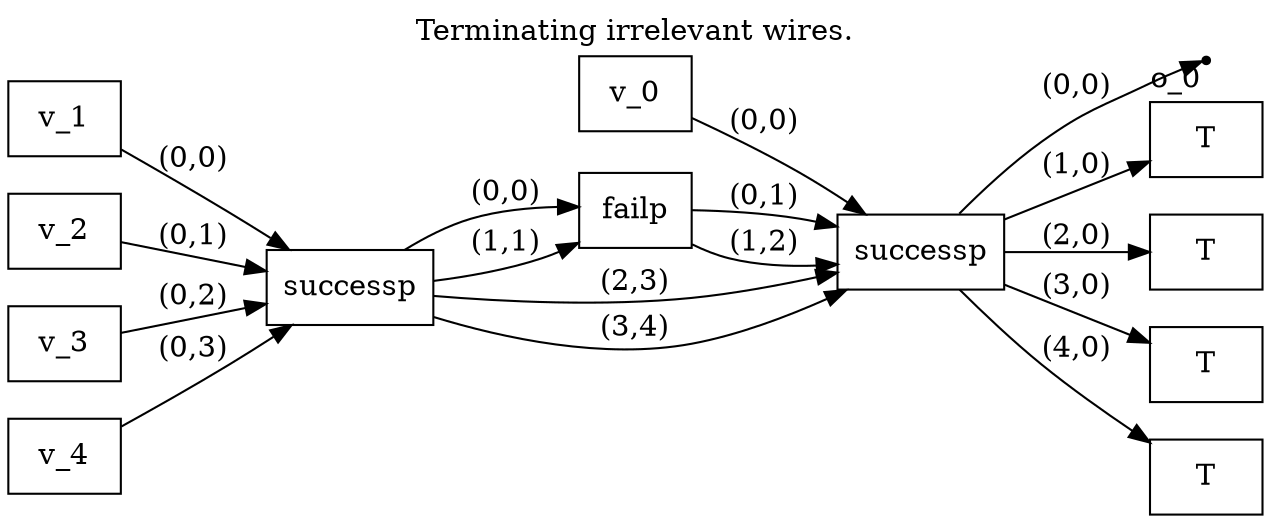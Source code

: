digraph G {
graph[label="Terminating irrelevant wires.",labelloc=top,labeljust=c];
rankdir=LR;
{ rank=same; }
{ rank=same; 12;}
0[label="v_0", shape="box"];
1[label="v_1", shape="box"];
2[label="v_2", shape="box"];
3[label="v_3", shape="box"];
4[label="v_4", shape="box"];
5[label="successp", shape="box"];
6[label="failp", shape="box"];
7[label="successp", shape="box"];
8[label="T", shape="box"];
9[label="T", shape="box"];
10[label="T", shape="box"];
11[label="T", shape="box"];
12[xlabel="o_0", shape="point"];
0->7 [label="(0,0)"];
1->5 [label="(0,0)"];
2->5 [label="(0,1)"];
3->5 [label="(0,2)"];
4->5 [label="(0,3)"];
5->6 [label="(0,0)"];
5->6 [label="(1,1)"];
5->7 [label="(2,3)"];
5->7 [label="(3,4)"];
6->7 [label="(0,1)"];
6->7 [label="(1,2)"];
7->12 [label="(0,0)"];
7->8 [label="(1,0)"];
7->9 [label="(2,0)"];
7->10 [label="(3,0)"];
7->11 [label="(4,0)"];
}
